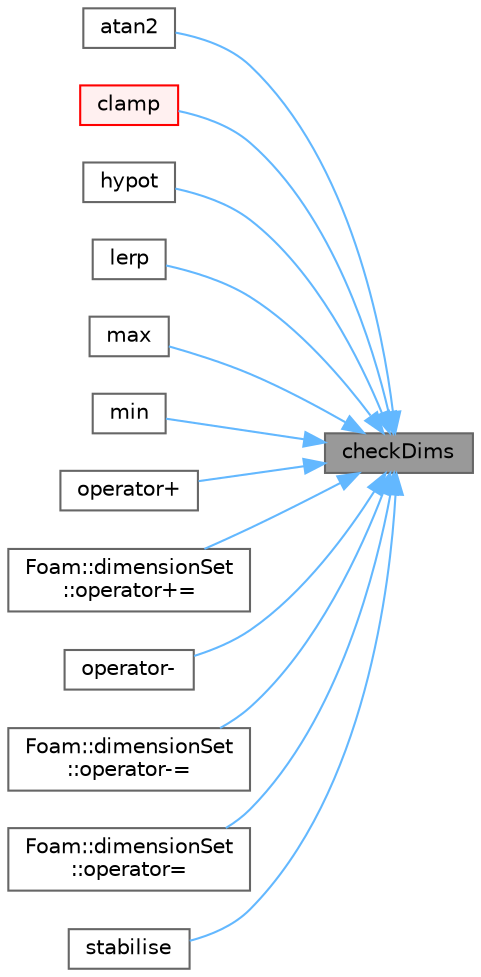 digraph "checkDims"
{
 // LATEX_PDF_SIZE
  bgcolor="transparent";
  edge [fontname=Helvetica,fontsize=10,labelfontname=Helvetica,labelfontsize=10];
  node [fontname=Helvetica,fontsize=10,shape=box,height=0.2,width=0.4];
  rankdir="RL";
  Node1 [id="Node000001",label="checkDims",height=0.2,width=0.4,color="gray40", fillcolor="grey60", style="filled", fontcolor="black",tooltip=" "];
  Node1 -> Node2 [id="edge1_Node000001_Node000002",dir="back",color="steelblue1",style="solid",tooltip=" "];
  Node2 [id="Node000002",label="atan2",height=0.2,width=0.4,color="grey40", fillcolor="white", style="filled",URL="$namespaceFoam.html#a6218828be96753740cb7ef29cc4175e1",tooltip=" "];
  Node1 -> Node3 [id="edge2_Node000001_Node000003",dir="back",color="steelblue1",style="solid",tooltip=" "];
  Node3 [id="Node000003",label="clamp",height=0.2,width=0.4,color="red", fillcolor="#FFF0F0", style="filled",URL="$namespaceFoam.html#a5316c42c2a044eac9c1f1229706a1aaa",tooltip=" "];
  Node1 -> Node140 [id="edge3_Node000001_Node000140",dir="back",color="steelblue1",style="solid",tooltip=" "];
  Node140 [id="Node000140",label="hypot",height=0.2,width=0.4,color="grey40", fillcolor="white", style="filled",URL="$namespaceFoam.html#a269280770dce5c52668ecedbeb2e082f",tooltip=" "];
  Node1 -> Node141 [id="edge4_Node000001_Node000141",dir="back",color="steelblue1",style="solid",tooltip=" "];
  Node141 [id="Node000141",label="lerp",height=0.2,width=0.4,color="grey40", fillcolor="white", style="filled",URL="$namespaceFoam.html#a8d8749f4e98c5eb5ed6b46a2ef528bfa",tooltip=" "];
  Node1 -> Node142 [id="edge5_Node000001_Node000142",dir="back",color="steelblue1",style="solid",tooltip=" "];
  Node142 [id="Node000142",label="max",height=0.2,width=0.4,color="grey40", fillcolor="white", style="filled",URL="$namespaceFoam.html#aeca7476f0069f9eb3990ae3b43c21a04",tooltip=" "];
  Node1 -> Node143 [id="edge6_Node000001_Node000143",dir="back",color="steelblue1",style="solid",tooltip=" "];
  Node143 [id="Node000143",label="min",height=0.2,width=0.4,color="grey40", fillcolor="white", style="filled",URL="$namespaceFoam.html#ae3933624d7fe031c537d3f1bdeb87316",tooltip=" "];
  Node1 -> Node144 [id="edge7_Node000001_Node000144",dir="back",color="steelblue1",style="solid",tooltip=" "];
  Node144 [id="Node000144",label="operator+",height=0.2,width=0.4,color="grey40", fillcolor="white", style="filled",URL="$namespaceFoam.html#a31702f6c00ebd5ecc0b4d243a7f7ca95",tooltip=" "];
  Node1 -> Node145 [id="edge8_Node000001_Node000145",dir="back",color="steelblue1",style="solid",tooltip=" "];
  Node145 [id="Node000145",label="Foam::dimensionSet\l::operator+=",height=0.2,width=0.4,color="grey40", fillcolor="white", style="filled",URL="$classFoam_1_1dimensionSet.html#a1302f30a29191a9d3dd703ffc70fb60d",tooltip=" "];
  Node1 -> Node146 [id="edge9_Node000001_Node000146",dir="back",color="steelblue1",style="solid",tooltip=" "];
  Node146 [id="Node000146",label="operator-",height=0.2,width=0.4,color="grey40", fillcolor="white", style="filled",URL="$namespaceFoam.html#a815d9c658eb5a5e3c5a5cfac708cb71e",tooltip=" "];
  Node1 -> Node147 [id="edge10_Node000001_Node000147",dir="back",color="steelblue1",style="solid",tooltip=" "];
  Node147 [id="Node000147",label="Foam::dimensionSet\l::operator-=",height=0.2,width=0.4,color="grey40", fillcolor="white", style="filled",URL="$classFoam_1_1dimensionSet.html#a976038d71a650db07efcbb65146aad69",tooltip=" "];
  Node1 -> Node148 [id="edge11_Node000001_Node000148",dir="back",color="steelblue1",style="solid",tooltip=" "];
  Node148 [id="Node000148",label="Foam::dimensionSet\l::operator=",height=0.2,width=0.4,color="grey40", fillcolor="white", style="filled",URL="$classFoam_1_1dimensionSet.html#af671454ba51f2718ff72c47bc1c62aab",tooltip=" "];
  Node1 -> Node149 [id="edge12_Node000001_Node000149",dir="back",color="steelblue1",style="solid",tooltip=" "];
  Node149 [id="Node000149",label="stabilise",height=0.2,width=0.4,color="grey40", fillcolor="white", style="filled",URL="$namespaceFoam.html#a1360ddcd7e3692a82369c6427a3835a3",tooltip=" "];
}
